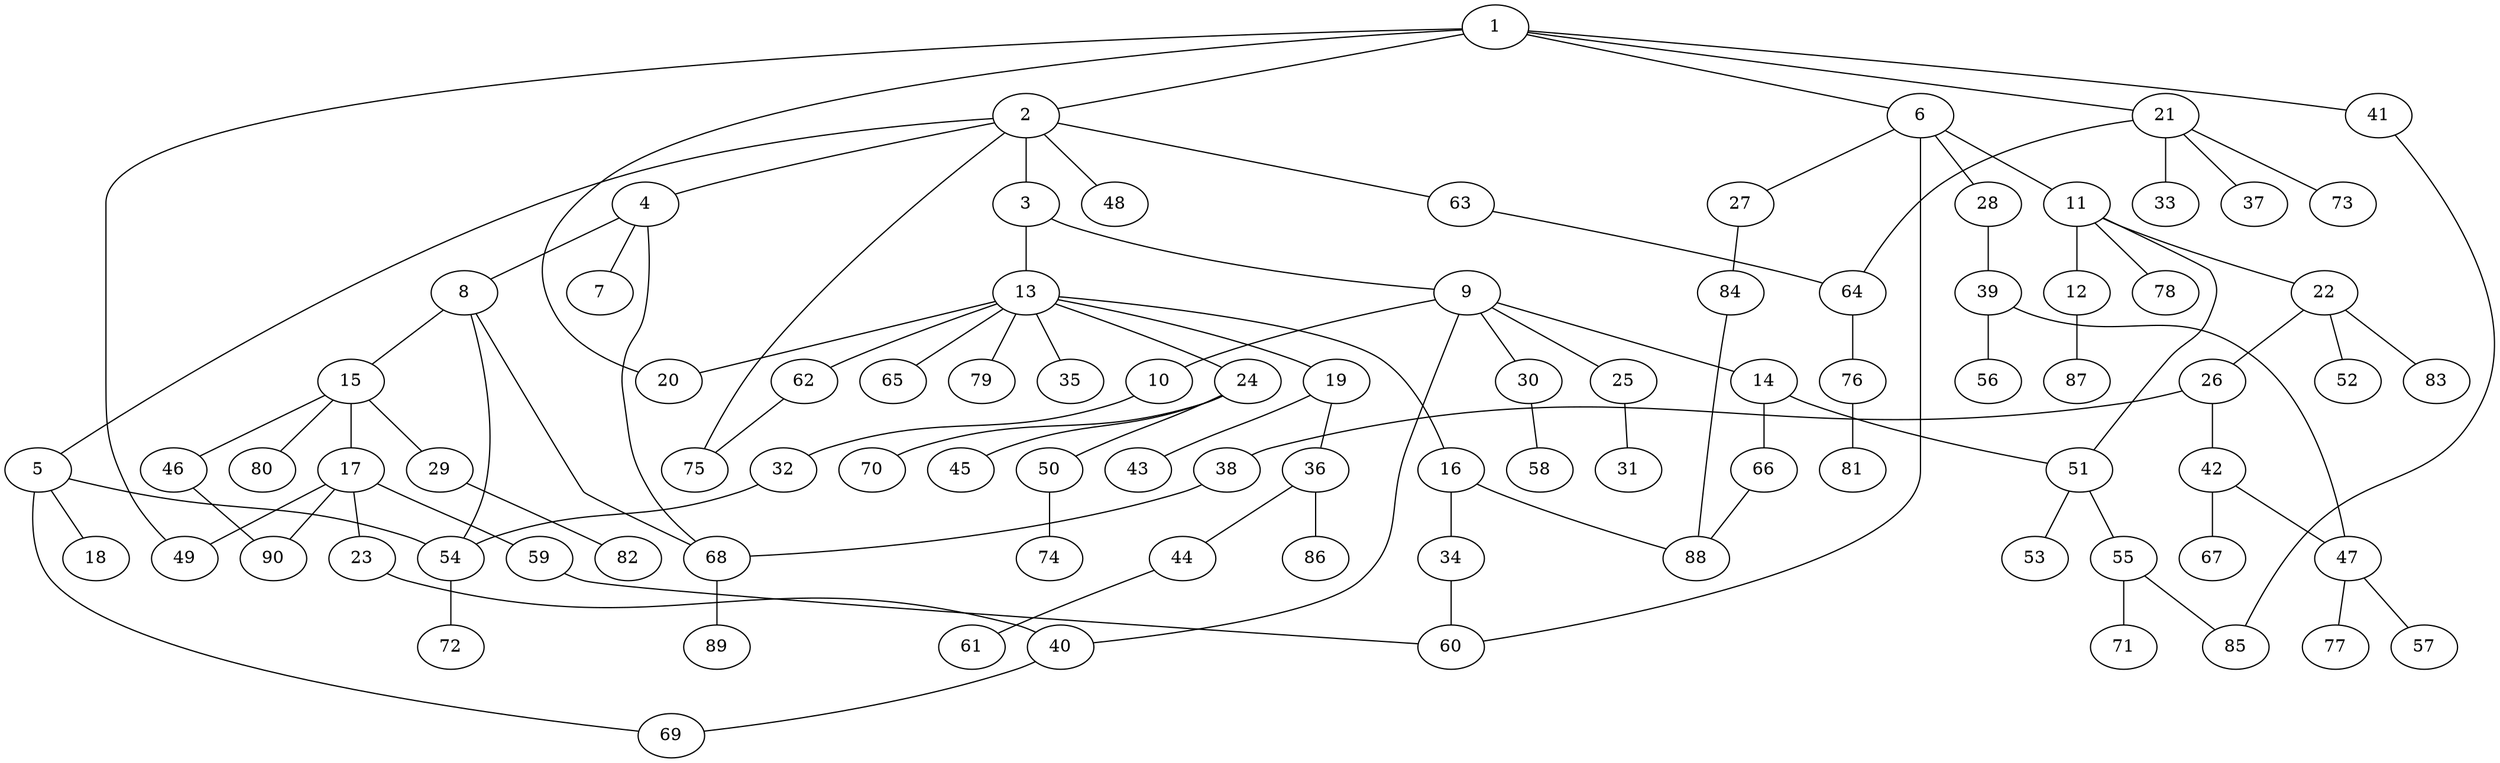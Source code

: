 graph graphname {1--2
1--6
1--20
1--21
1--41
1--49
2--3
2--4
2--5
2--48
2--63
2--75
3--9
3--13
4--7
4--8
4--68
5--18
5--54
5--69
6--11
6--27
6--28
6--60
8--15
8--54
8--68
9--10
9--14
9--25
9--30
9--40
10--32
11--12
11--22
11--51
11--78
12--87
13--16
13--19
13--20
13--24
13--35
13--62
13--65
13--79
14--51
14--66
15--17
15--29
15--46
15--80
16--34
16--88
17--23
17--49
17--59
17--90
19--36
19--43
21--33
21--37
21--64
21--73
22--26
22--52
22--83
23--40
24--45
24--50
24--70
25--31
26--38
26--42
27--84
28--39
29--82
30--58
32--54
34--60
36--44
36--86
38--68
39--47
39--56
40--69
41--85
42--47
42--67
44--61
46--90
47--57
47--77
50--74
51--53
51--55
54--72
55--71
55--85
59--60
62--75
63--64
64--76
66--88
68--89
76--81
84--88
}